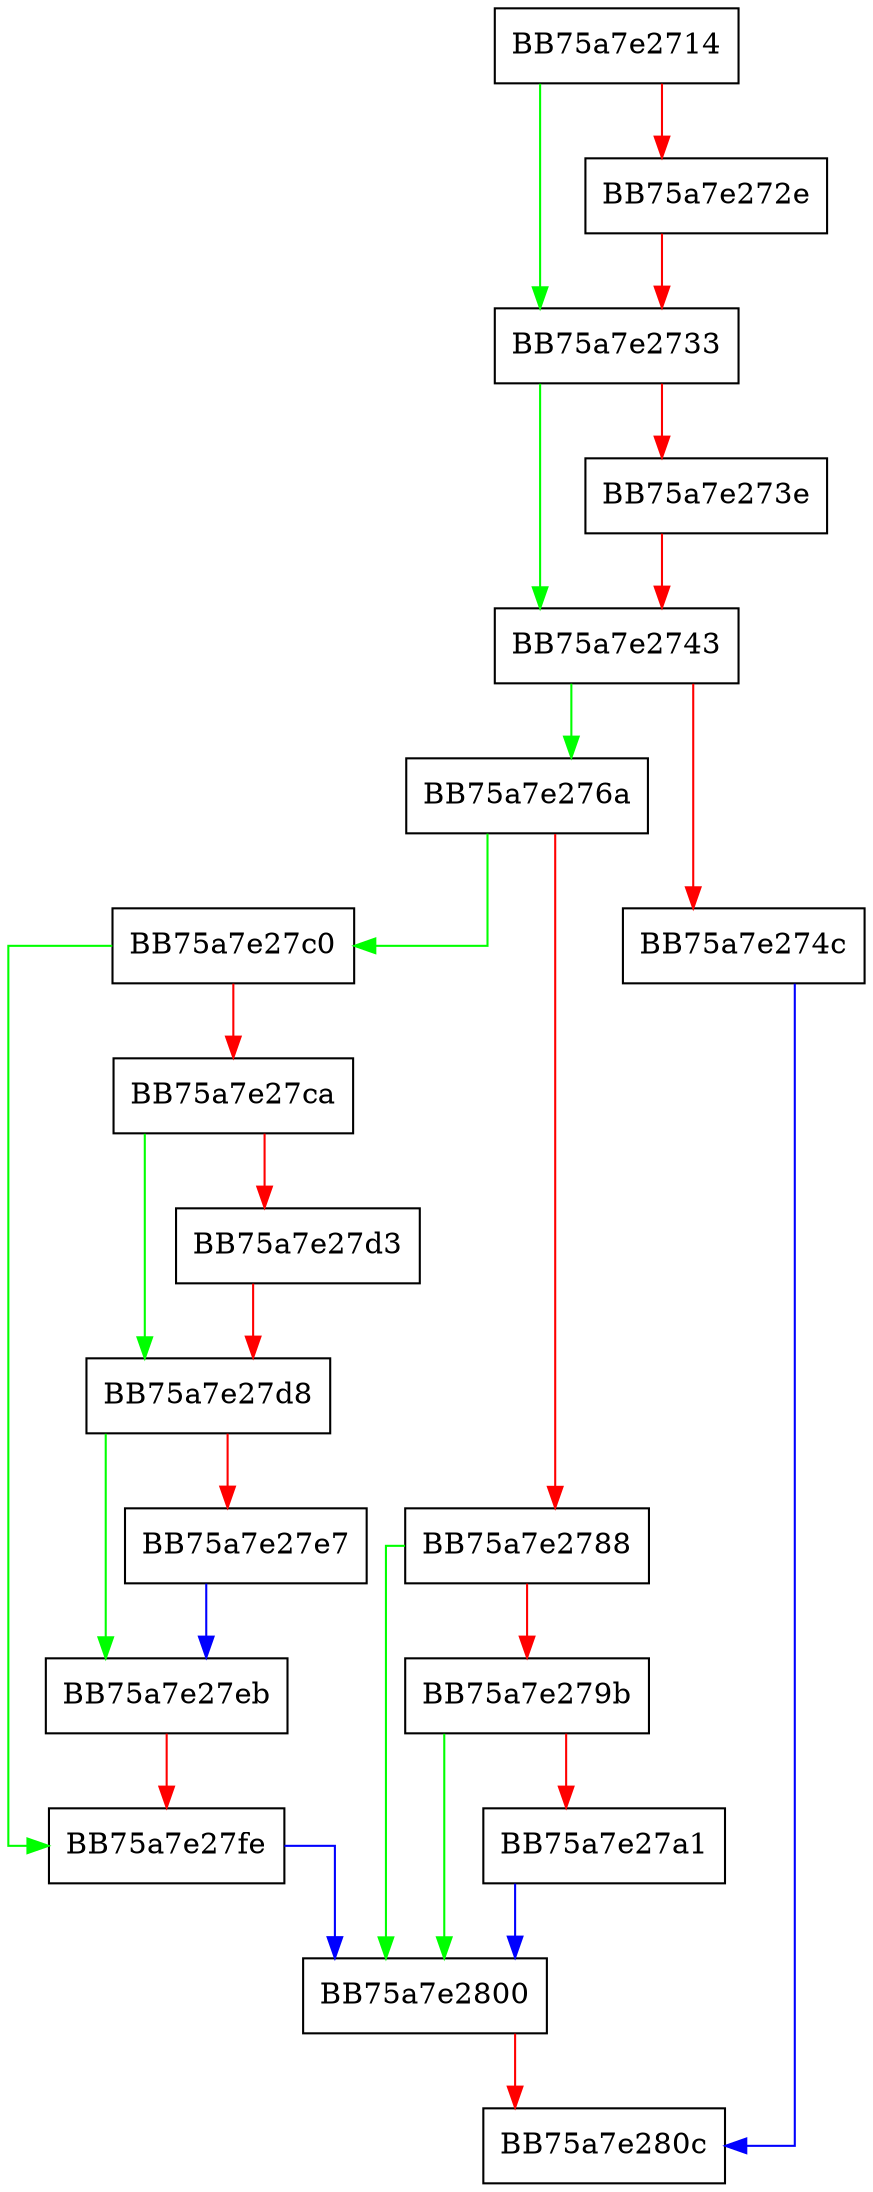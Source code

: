 digraph GetBaseFileRecord {
  node [shape="box"];
  graph [splines=ortho];
  BB75a7e2714 -> BB75a7e2733 [color="green"];
  BB75a7e2714 -> BB75a7e272e [color="red"];
  BB75a7e272e -> BB75a7e2733 [color="red"];
  BB75a7e2733 -> BB75a7e2743 [color="green"];
  BB75a7e2733 -> BB75a7e273e [color="red"];
  BB75a7e273e -> BB75a7e2743 [color="red"];
  BB75a7e2743 -> BB75a7e276a [color="green"];
  BB75a7e2743 -> BB75a7e274c [color="red"];
  BB75a7e274c -> BB75a7e280c [color="blue"];
  BB75a7e276a -> BB75a7e27c0 [color="green"];
  BB75a7e276a -> BB75a7e2788 [color="red"];
  BB75a7e2788 -> BB75a7e2800 [color="green"];
  BB75a7e2788 -> BB75a7e279b [color="red"];
  BB75a7e279b -> BB75a7e2800 [color="green"];
  BB75a7e279b -> BB75a7e27a1 [color="red"];
  BB75a7e27a1 -> BB75a7e2800 [color="blue"];
  BB75a7e27c0 -> BB75a7e27fe [color="green"];
  BB75a7e27c0 -> BB75a7e27ca [color="red"];
  BB75a7e27ca -> BB75a7e27d8 [color="green"];
  BB75a7e27ca -> BB75a7e27d3 [color="red"];
  BB75a7e27d3 -> BB75a7e27d8 [color="red"];
  BB75a7e27d8 -> BB75a7e27eb [color="green"];
  BB75a7e27d8 -> BB75a7e27e7 [color="red"];
  BB75a7e27e7 -> BB75a7e27eb [color="blue"];
  BB75a7e27eb -> BB75a7e27fe [color="red"];
  BB75a7e27fe -> BB75a7e2800 [color="blue"];
  BB75a7e2800 -> BB75a7e280c [color="red"];
}